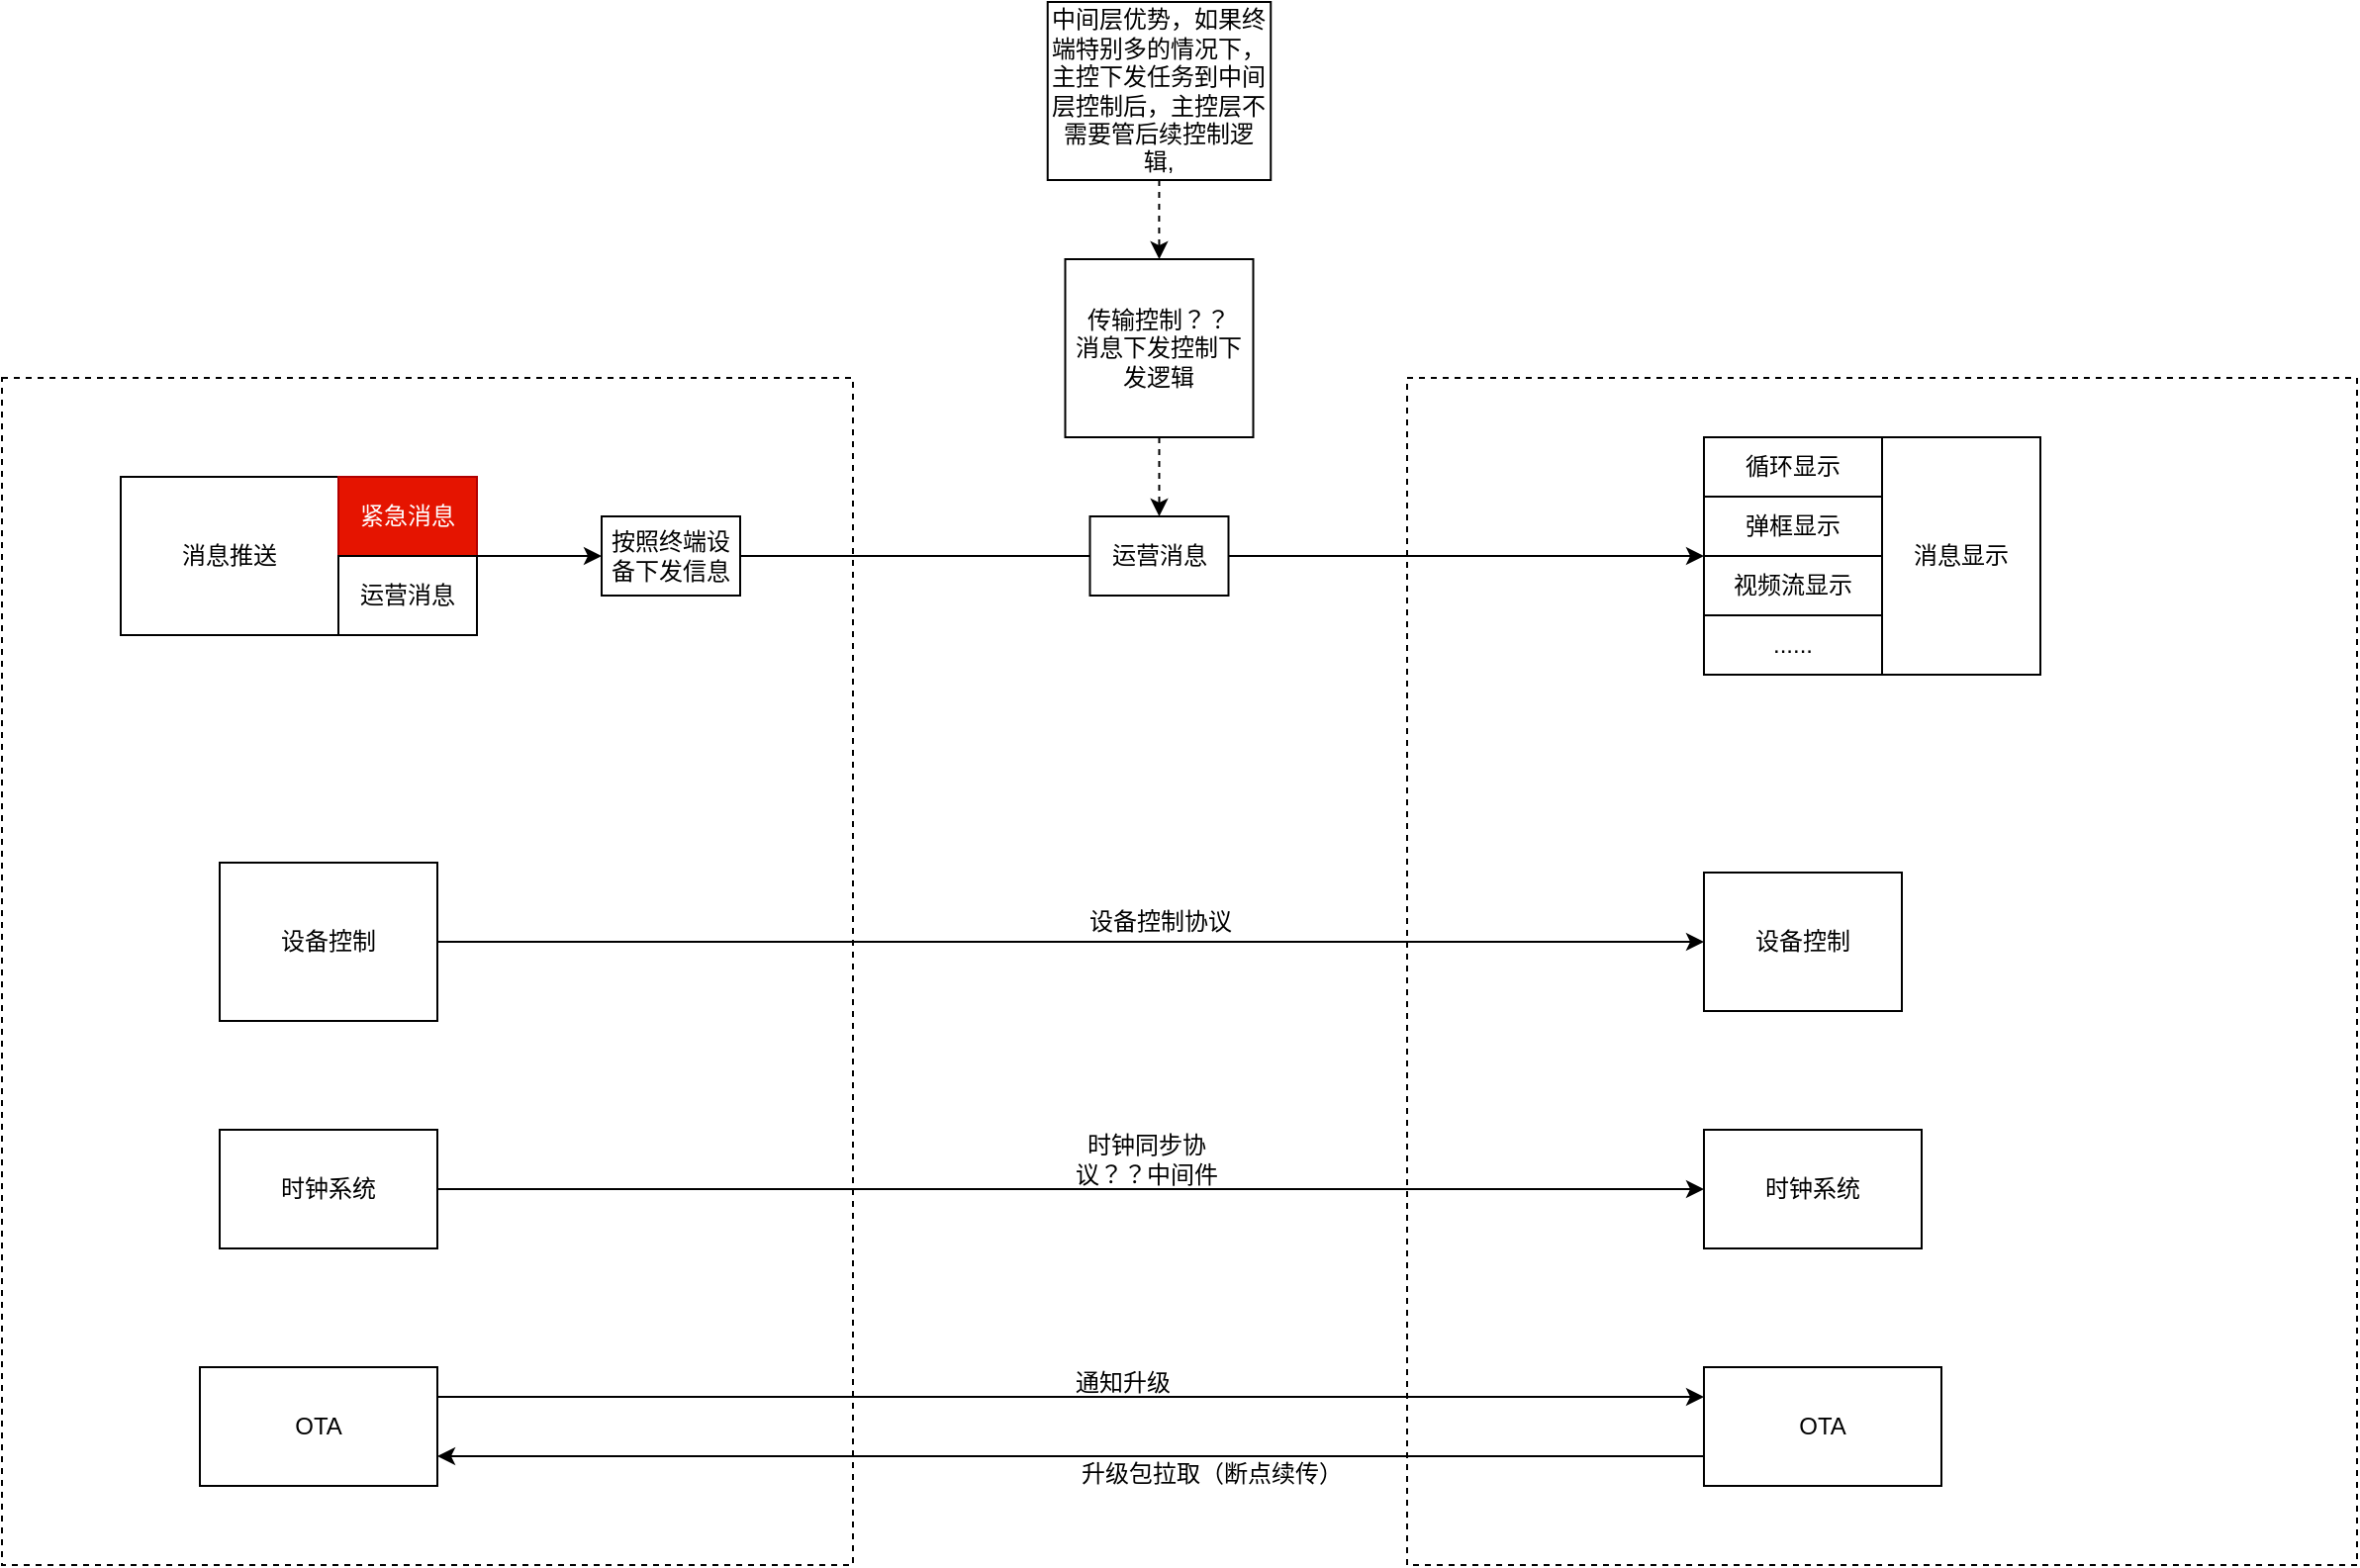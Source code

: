 <mxfile version="21.3.4" type="github">
  <diagram name="第 1 页" id="WxWkG-pKVZrvrhtKARHQ">
    <mxGraphModel dx="1744" dy="2078" grid="1" gridSize="10" guides="1" tooltips="1" connect="1" arrows="1" fold="1" page="1" pageScale="1" pageWidth="827" pageHeight="1169" math="0" shadow="0">
      <root>
        <mxCell id="0" />
        <mxCell id="1" parent="0" />
        <mxCell id="MEf120TzHeJ7vrePYZAw-9" value="" style="rounded=0;whiteSpace=wrap;html=1;dashed=1;" parent="1" vertex="1">
          <mxGeometry x="750" y="40" width="480" height="600" as="geometry" />
        </mxCell>
        <mxCell id="MEf120TzHeJ7vrePYZAw-5" value="" style="rounded=0;whiteSpace=wrap;html=1;dashed=1;" parent="1" vertex="1">
          <mxGeometry x="40" y="40" width="430" height="600" as="geometry" />
        </mxCell>
        <mxCell id="MEf120TzHeJ7vrePYZAw-6" value="消息推送" style="rounded=0;whiteSpace=wrap;html=1;" parent="1" vertex="1">
          <mxGeometry x="100" y="90" width="110" height="80" as="geometry" />
        </mxCell>
        <mxCell id="MEf120TzHeJ7vrePYZAw-10" value="消息显示" style="rounded=0;whiteSpace=wrap;html=1;" parent="1" vertex="1">
          <mxGeometry x="990" y="70" width="80" height="120" as="geometry" />
        </mxCell>
        <mxCell id="MEf120TzHeJ7vrePYZAw-19" style="edgeStyle=orthogonalEdgeStyle;rounded=0;orthogonalLoop=1;jettySize=auto;html=1;exitX=1;exitY=0.25;exitDx=0;exitDy=0;entryX=0;entryY=0.25;entryDx=0;entryDy=0;" parent="1" source="MEf120TzHeJ7vrePYZAw-12" target="MEf120TzHeJ7vrePYZAw-13" edge="1">
          <mxGeometry relative="1" as="geometry" />
        </mxCell>
        <mxCell id="MEf120TzHeJ7vrePYZAw-12" value="OTA" style="rounded=0;whiteSpace=wrap;html=1;" parent="1" vertex="1">
          <mxGeometry x="140" y="540" width="120" height="60" as="geometry" />
        </mxCell>
        <mxCell id="MEf120TzHeJ7vrePYZAw-20" style="edgeStyle=orthogonalEdgeStyle;rounded=0;orthogonalLoop=1;jettySize=auto;html=1;exitX=0;exitY=0.75;exitDx=0;exitDy=0;entryX=1;entryY=0.75;entryDx=0;entryDy=0;" parent="1" source="MEf120TzHeJ7vrePYZAw-13" target="MEf120TzHeJ7vrePYZAw-12" edge="1">
          <mxGeometry relative="1" as="geometry" />
        </mxCell>
        <mxCell id="MEf120TzHeJ7vrePYZAw-13" value="OTA" style="rounded=0;whiteSpace=wrap;html=1;" parent="1" vertex="1">
          <mxGeometry x="900" y="540" width="120" height="60" as="geometry" />
        </mxCell>
        <mxCell id="MEf120TzHeJ7vrePYZAw-17" value="升级包拉取（断点续传）" style="text;html=1;align=center;verticalAlign=middle;resizable=0;points=[];autosize=1;strokeColor=none;fillColor=none;" parent="1" vertex="1">
          <mxGeometry x="571.25" y="579" width="160" height="30" as="geometry" />
        </mxCell>
        <mxCell id="MEf120TzHeJ7vrePYZAw-18" value="通知升级" style="text;html=1;align=center;verticalAlign=middle;resizable=0;points=[];autosize=1;strokeColor=none;fillColor=none;" parent="1" vertex="1">
          <mxGeometry x="571.25" y="533" width="70" height="30" as="geometry" />
        </mxCell>
        <mxCell id="MEf120TzHeJ7vrePYZAw-23" value="紧急消息" style="rounded=0;whiteSpace=wrap;html=1;fillColor=#e51400;fontColor=#ffffff;strokeColor=#B20000;" parent="1" vertex="1">
          <mxGeometry x="210" y="90" width="70" height="40" as="geometry" />
        </mxCell>
        <mxCell id="MEf120TzHeJ7vrePYZAw-43" style="edgeStyle=orthogonalEdgeStyle;rounded=0;orthogonalLoop=1;jettySize=auto;html=1;exitX=1;exitY=0;exitDx=0;exitDy=0;entryX=0;entryY=0.5;entryDx=0;entryDy=0;" parent="1" source="MEf120TzHeJ7vrePYZAw-24" target="MEf120TzHeJ7vrePYZAw-41" edge="1">
          <mxGeometry relative="1" as="geometry">
            <Array as="points">
              <mxPoint x="310" y="130" />
              <mxPoint x="310" y="130" />
            </Array>
          </mxGeometry>
        </mxCell>
        <mxCell id="MEf120TzHeJ7vrePYZAw-24" value="运营消息" style="rounded=0;whiteSpace=wrap;html=1;" parent="1" vertex="1">
          <mxGeometry x="210" y="130" width="70" height="40" as="geometry" />
        </mxCell>
        <mxCell id="MEf120TzHeJ7vrePYZAw-25" value="循环显示" style="rounded=0;whiteSpace=wrap;html=1;" parent="1" vertex="1">
          <mxGeometry x="900" y="70" width="90" height="30" as="geometry" />
        </mxCell>
        <mxCell id="MEf120TzHeJ7vrePYZAw-26" value="弹框显示" style="rounded=0;whiteSpace=wrap;html=1;" parent="1" vertex="1">
          <mxGeometry x="900" y="100" width="90" height="30" as="geometry" />
        </mxCell>
        <mxCell id="MEf120TzHeJ7vrePYZAw-27" value="视频流显示" style="rounded=0;whiteSpace=wrap;html=1;" parent="1" vertex="1">
          <mxGeometry x="900" y="130" width="90" height="30" as="geometry" />
        </mxCell>
        <mxCell id="MEf120TzHeJ7vrePYZAw-29" value="......" style="rounded=0;whiteSpace=wrap;html=1;" parent="1" vertex="1">
          <mxGeometry x="900" y="160" width="90" height="30" as="geometry" />
        </mxCell>
        <mxCell id="MEf120TzHeJ7vrePYZAw-34" style="edgeStyle=orthogonalEdgeStyle;rounded=0;orthogonalLoop=1;jettySize=auto;html=1;exitX=1;exitY=0.5;exitDx=0;exitDy=0;" parent="1" source="MEf120TzHeJ7vrePYZAw-30" target="MEf120TzHeJ7vrePYZAw-31" edge="1">
          <mxGeometry relative="1" as="geometry" />
        </mxCell>
        <mxCell id="MEf120TzHeJ7vrePYZAw-30" value="设备控制" style="rounded=0;whiteSpace=wrap;html=1;" parent="1" vertex="1">
          <mxGeometry x="150" y="285" width="110" height="80" as="geometry" />
        </mxCell>
        <mxCell id="MEf120TzHeJ7vrePYZAw-31" value="设备控制" style="rounded=0;whiteSpace=wrap;html=1;" parent="1" vertex="1">
          <mxGeometry x="900" y="290" width="100" height="70" as="geometry" />
        </mxCell>
        <mxCell id="MEf120TzHeJ7vrePYZAw-36" value="设备控制协议" style="text;html=1;strokeColor=none;fillColor=none;align=center;verticalAlign=middle;whiteSpace=wrap;rounded=0;" parent="1" vertex="1">
          <mxGeometry x="583.5" y="300" width="82.5" height="30" as="geometry" />
        </mxCell>
        <mxCell id="MEf120TzHeJ7vrePYZAw-45" style="edgeStyle=orthogonalEdgeStyle;rounded=0;orthogonalLoop=1;jettySize=auto;html=1;exitX=1;exitY=0.5;exitDx=0;exitDy=0;entryX=0;entryY=0.5;entryDx=0;entryDy=0;" parent="1" source="MEf120TzHeJ7vrePYZAw-37" target="MEf120TzHeJ7vrePYZAw-38" edge="1">
          <mxGeometry relative="1" as="geometry" />
        </mxCell>
        <mxCell id="MEf120TzHeJ7vrePYZAw-37" value="时钟系统" style="rounded=0;whiteSpace=wrap;html=1;" parent="1" vertex="1">
          <mxGeometry x="150" y="420" width="110" height="60" as="geometry" />
        </mxCell>
        <mxCell id="MEf120TzHeJ7vrePYZAw-38" value="时钟系统" style="rounded=0;whiteSpace=wrap;html=1;" parent="1" vertex="1">
          <mxGeometry x="900" y="420" width="110" height="60" as="geometry" />
        </mxCell>
        <mxCell id="MEf120TzHeJ7vrePYZAw-44" style="edgeStyle=orthogonalEdgeStyle;rounded=0;orthogonalLoop=1;jettySize=auto;html=1;exitX=1;exitY=0.5;exitDx=0;exitDy=0;" parent="1" source="MEf120TzHeJ7vrePYZAw-41" edge="1">
          <mxGeometry relative="1" as="geometry">
            <mxPoint x="900" y="130" as="targetPoint" />
            <Array as="points">
              <mxPoint x="900" y="130" />
            </Array>
          </mxGeometry>
        </mxCell>
        <mxCell id="MEf120TzHeJ7vrePYZAw-41" value="按照终端设备下发信息" style="rounded=0;whiteSpace=wrap;html=1;" parent="1" vertex="1">
          <mxGeometry x="343" y="110" width="70" height="40" as="geometry" />
        </mxCell>
        <mxCell id="MEf120TzHeJ7vrePYZAw-46" value="时钟同步协议？？中间件" style="text;html=1;strokeColor=none;fillColor=none;align=center;verticalAlign=middle;whiteSpace=wrap;rounded=0;" parent="1" vertex="1">
          <mxGeometry x="577.25" y="420" width="82.5" height="30" as="geometry" />
        </mxCell>
        <mxCell id="MEf120TzHeJ7vrePYZAw-47" value="中间层优势，如果终端特别多的情况下，主控下发任务到中间层控制后，主控层不需要管后续控制逻辑," style="rounded=0;whiteSpace=wrap;html=1;" parent="1" vertex="1">
          <mxGeometry x="568.37" y="-150" width="112.75" height="90" as="geometry" />
        </mxCell>
        <mxCell id="MEf120TzHeJ7vrePYZAw-51" value="" style="edgeStyle=orthogonalEdgeStyle;rounded=0;orthogonalLoop=1;jettySize=auto;html=1;exitX=0.5;exitY=1;exitDx=0;exitDy=0;entryX=0.5;entryY=0;entryDx=0;entryDy=0;dashed=1;" parent="1" source="MEf120TzHeJ7vrePYZAw-33" target="MEf120TzHeJ7vrePYZAw-50" edge="1">
          <mxGeometry relative="1" as="geometry">
            <mxPoint x="631" y="-40" as="sourcePoint" />
            <mxPoint x="664" y="770" as="targetPoint" />
          </mxGeometry>
        </mxCell>
        <mxCell id="MEf120TzHeJ7vrePYZAw-50" value="运营消息" style="rounded=0;whiteSpace=wrap;html=1;" parent="1" vertex="1">
          <mxGeometry x="589.75" y="110" width="70" height="40" as="geometry" />
        </mxCell>
        <mxCell id="MEf120TzHeJ7vrePYZAw-52" value="" style="edgeStyle=orthogonalEdgeStyle;rounded=0;orthogonalLoop=1;jettySize=auto;html=1;exitX=0.5;exitY=1;exitDx=0;exitDy=0;entryX=0.5;entryY=0;entryDx=0;entryDy=0;dashed=1;" parent="1" source="MEf120TzHeJ7vrePYZAw-47" target="MEf120TzHeJ7vrePYZAw-33" edge="1">
          <mxGeometry relative="1" as="geometry">
            <mxPoint x="631" y="-40" as="sourcePoint" />
            <mxPoint x="625" y="110" as="targetPoint" />
          </mxGeometry>
        </mxCell>
        <mxCell id="MEf120TzHeJ7vrePYZAw-33" value="传输控制？？&lt;br&gt;消息下发控制下发逻辑" style="rounded=0;whiteSpace=wrap;html=1;" parent="1" vertex="1">
          <mxGeometry x="577.25" y="-20" width="95" height="90" as="geometry" />
        </mxCell>
      </root>
    </mxGraphModel>
  </diagram>
</mxfile>
